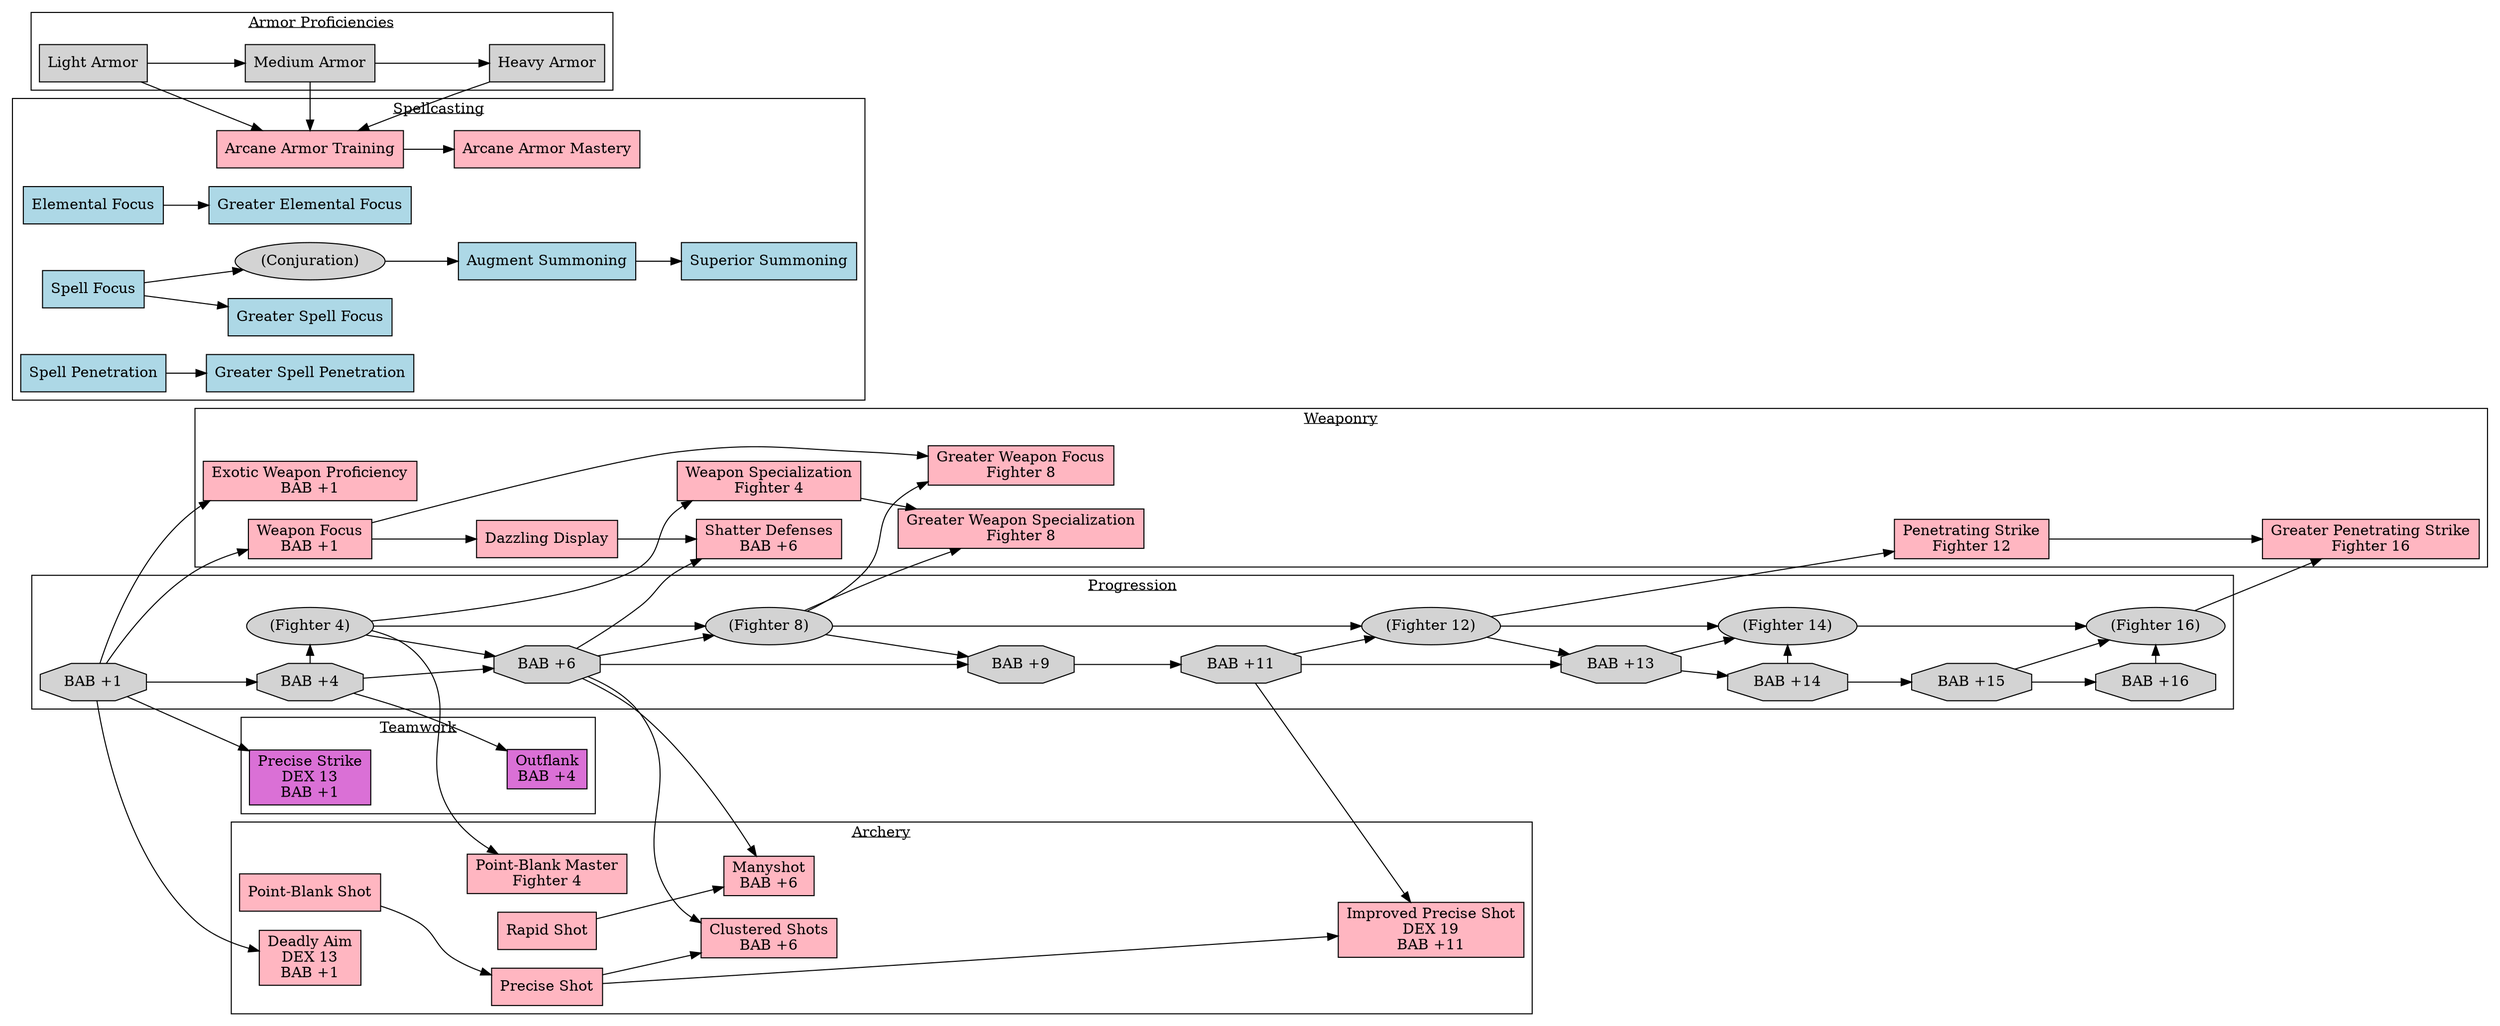 digraph Character
{
  ratio=auto
  rankdir=LR
  newrank=true
  node [shape=rectangle, color=black, style=filled, fillcolor=transparent]

subgraph cluster_bab
{
  label=<<U>Progression</U>>
  node [shape=octagon, fillcolor=lightgrey]
  "Fighter 4" [shape=oval, label=<(\N)>]
  "Fighter 8" [shape=oval, label=<(\N)>]
  "Fighter 12" [shape=oval, label=<(\N)>]
  "Fighter 14" [shape=oval, label=<(\N)>]
  "Fighter 16" [shape=oval, label=<(\N)>]
  "BAB +1" -> "BAB +4" -> "BAB +6" -> "BAB +9" -> "BAB +11" -> "BAB +13" -> "BAB +14" -> "BAB +15" -> "BAB +16"
  "Fighter 4" -> "Fighter 8" -> "Fighter 12" -> "Fighter 14" -> "Fighter 16"
  "BAB +4" -> "Fighter 4" [constraint=false]
  "Fighter 4" -> "BAB +6"
  "BAB +6" -> "Fighter 8"
  "Fighter 8" -> "BAB +9"
  "BAB +11" -> "Fighter 12"
  "Fighter 12" -> "BAB +13"
  "BAB +13" -> "Fighter 14"
  "BAB +14" -> "Fighter 14" [constraint=false]
  "BAB +15" -> "Fighter 16"
  "BAB +16" -> "Fighter 16" [constraint=false]
}

subgraph cluster_armors
{
  label=<<U>Armor Proficiencies</U>>
  node [shape=rectangle, fillcolor=lightgrey]
  "Light Armor" -> "Medium Armor" -> "Heavy Armor"
}

subgraph cluster_teamwork
{
  label=<<U>Teamwork</U>>
  node [fillcolor=orchid]

  "Outflank" [label=<\N<BR/>BAB +4>]
  "BAB +4" -> "Outflank"

  "Precise Strike" [label=<\N<BR/>DEX 13<BR/>BAB +1>]
  "BAB +1" -> "Precise Strike"
}

subgraph cluster_spellcasting
{
  label=<<U>Spellcasting</U>>
  node [fillcolor=lightblue]

  "Elemental Focus" -> "Greater Elemental Focus"
  "Spell Focus" -> "Greater Spell Focus"
  "Spell Penetration" -> "Greater Spell Penetration"
  "(Conjuration)" [shape=oval, fillcolor=lightgrey]
  "Spell Focus" -> "(Conjuration)" -> "Augment Summoning" -> "Superior Summoning"
  "Arcane Armor Training" [fillcolor=lightpink]
  "Arcane Armor Mastery" [fillcolor=lightpink]
  "Light Armor" -> "Arcane Armor Training" [constraint=true]
  "Medium Armor" -> "Arcane Armor Training" [constraint=false]
  "Heavy Armor" -> "Arcane Armor Training" [constraint=false]
  "Arcane Armor Training" -> "Arcane Armor Mastery"
}

subgraph cluster_weaponry
{
  label=<<U>Weaponry</U>>
  node [fillcolor=lightpink]

  "Exotic Weapon Proficiency" [label=<\N<BR/>BAB +1>]
  "BAB +1" -> "Exotic Weapon Proficiency"

  "Weapon Focus" [label=<\N<BR/>BAB +1>]
  "BAB +1" -> "Weapon Focus"

  "Weapon Specialization" [label=<\N<BR/>Fighter 4>]
  "Fighter 4" -> "Weapon Specialization"

  "Dazzling Display"
  "Weapon Focus" -> "Dazzling Display"

  "Shatter Defenses" [label=<\N<BR/>BAB +6>]
  "BAB +6" -> "Shatter Defenses"
  "Dazzling Display" -> "Shatter Defenses"

  "Greater Weapon Focus" [label=<\N<BR/>Fighter 8>]
  "Fighter 8" -> "Greater Weapon Focus"
  "Weapon Focus" -> "Greater Weapon Focus"

  "Greater Weapon Specialization" [label=<\N<BR/>Fighter 8>]
  "Fighter 8" -> "Greater Weapon Specialization"
  "Weapon Specialization" -> "Greater Weapon Specialization"

  "Penetrating Strike" [label=<\N<BR/>Fighter 12>]
  "Fighter 12" -> "Penetrating Strike"

  "Greater Penetrating Strike" [label=<\N<BR/>Fighter 16>]
  "Fighter 16" -> "Greater Penetrating Strike"
  "Penetrating Strike" -> "Greater Penetrating Strike"
}

subgraph cluster_archery
{
  label=<<U>Archery</U>>
  node [fillcolor=lightpink]

  "Point-Blank Shot" -> "Precise Shot"

  "Deadly Aim" [label=<\N<BR/>DEX 13<BR/>BAB +1>]
  "BAB +1" -> "Deadly Aim"

  "Point-Blank Master" [label=<\N<BR/>Fighter 4>]
  "Fighter 4" -> "Point-Blank Master"

  "Clustered Shots" [label=<\N<BR/>BAB +6>]
  "Precise Shot" -> "Clustered Shots"
  "BAB +6" -> "Clustered Shots"

  "Rapid Shot"
  "Manyshot" [label=<\N<BR/>BAB +6>]
  "Rapid Shot" -> "Manyshot"
  "BAB +6" -> "Manyshot"

  "Improved Precise Shot" [label=<\N<BR/>DEX 19<BR/>BAB +11>]
  "Precise Shot" -> "Improved Precise Shot"
  "BAB +11" -> "Improved Precise Shot"
}

}
